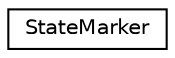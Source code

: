 digraph "Graphical Class Hierarchy"
{
 // LATEX_PDF_SIZE
  edge [fontname="Helvetica",fontsize="10",labelfontname="Helvetica",labelfontsize="10"];
  node [fontname="Helvetica",fontsize="10",shape=record];
  rankdir="LR";
  Node0 [label="StateMarker",height=0.2,width=0.4,color="black", fillcolor="white", style="filled",URL="$structoperations__research_1_1_state_marker.html",tooltip=" "];
}
